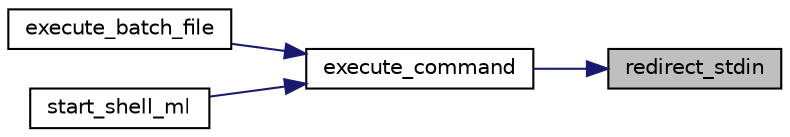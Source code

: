 digraph "redirect_stdin"
{
 // LATEX_PDF_SIZE
  edge [fontname="Helvetica",fontsize="10",labelfontname="Helvetica",labelfontsize="10"];
  node [fontname="Helvetica",fontsize="10",shape=record];
  rankdir="RL";
  Node1 [label="redirect_stdin",height=0.2,width=0.4,color="black", fillcolor="grey75", style="filled", fontcolor="black",tooltip="Redirects the stdin to a specific existent (hopefully) file."];
  Node1 -> Node2 [dir="back",color="midnightblue",fontsize="10",style="solid",fontname="Helvetica"];
  Node2 [label="execute_command",height=0.2,width=0.4,color="black", fillcolor="white", style="filled",URL="$shell_8h.html#af4d001c69e9117bdd4a376cdfc19ebaa",tooltip="Executes certain command, could be an internal one, external one, or unexistent."];
  Node2 -> Node3 [dir="back",color="midnightblue",fontsize="10",style="solid",fontname="Helvetica"];
  Node3 [label="execute_batch_file",height=0.2,width=0.4,color="black", fillcolor="white", style="filled",URL="$shell_8h.html#a12cd2bfd0ac9c31c478b2eb2c9ba5e07",tooltip="Tries to execute a certain (no comments, one line per command) batch file."];
  Node2 -> Node4 [dir="back",color="midnightblue",fontsize="10",style="solid",fontname="Helvetica"];
  Node4 [label="start_shell_ml",height=0.2,width=0.4,color="black", fillcolor="white", style="filled",URL="$shell_8h.html#aa0b33b10ee17128cdb061acf8707afd1",tooltip="Starts the custom shell main loop."];
}
